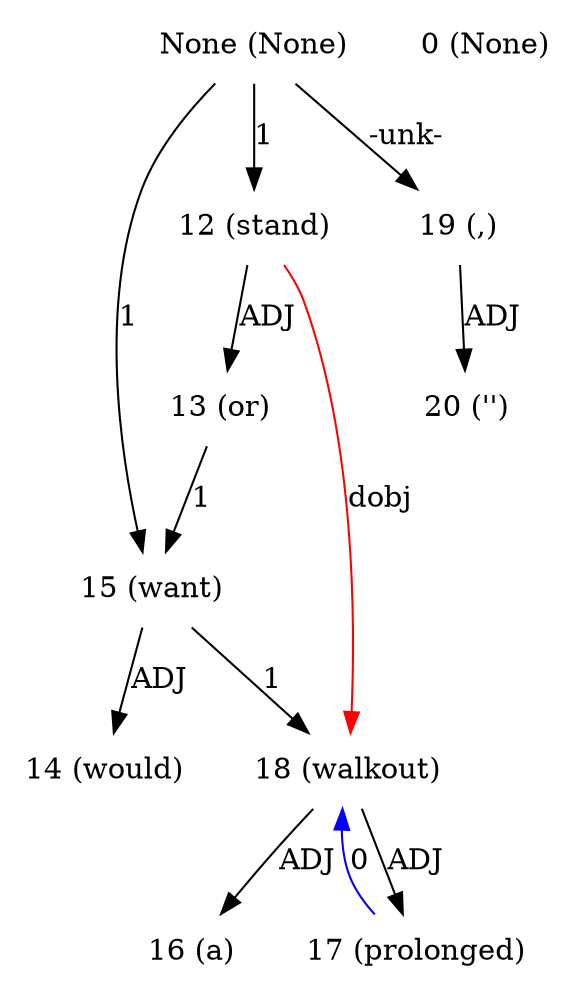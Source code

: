 digraph G{
edge [dir=forward]
node [shape=plaintext]

None [label="None (None)"]
None -> 12 [label="1"]
None -> 15 [label="1"]
None [label="None (None)"]
None -> 19 [label="-unk-"]
0 [label="0 (None)"]
12 [label="12 (stand)"]
12 -> 13 [label="ADJ"]
13 [label="13 (or)"]
13 -> 15 [label="1"]
14 [label="14 (would)"]
15 [label="15 (want)"]
15 -> 18 [label="1"]
15 -> 14 [label="ADJ"]
16 [label="16 (a)"]
17 [label="17 (prolonged)"]
17 -> 18 [label="0", color="blue"]
18 [label="18 (walkout)"]
18 -> 16 [label="ADJ"]
18 -> 17 [label="ADJ"]
12 -> 18 [label="dobj", color="red"]
19 [label="19 (,)"]
19 -> 20 [label="ADJ"]
20 [label="20 ('')"]
}
